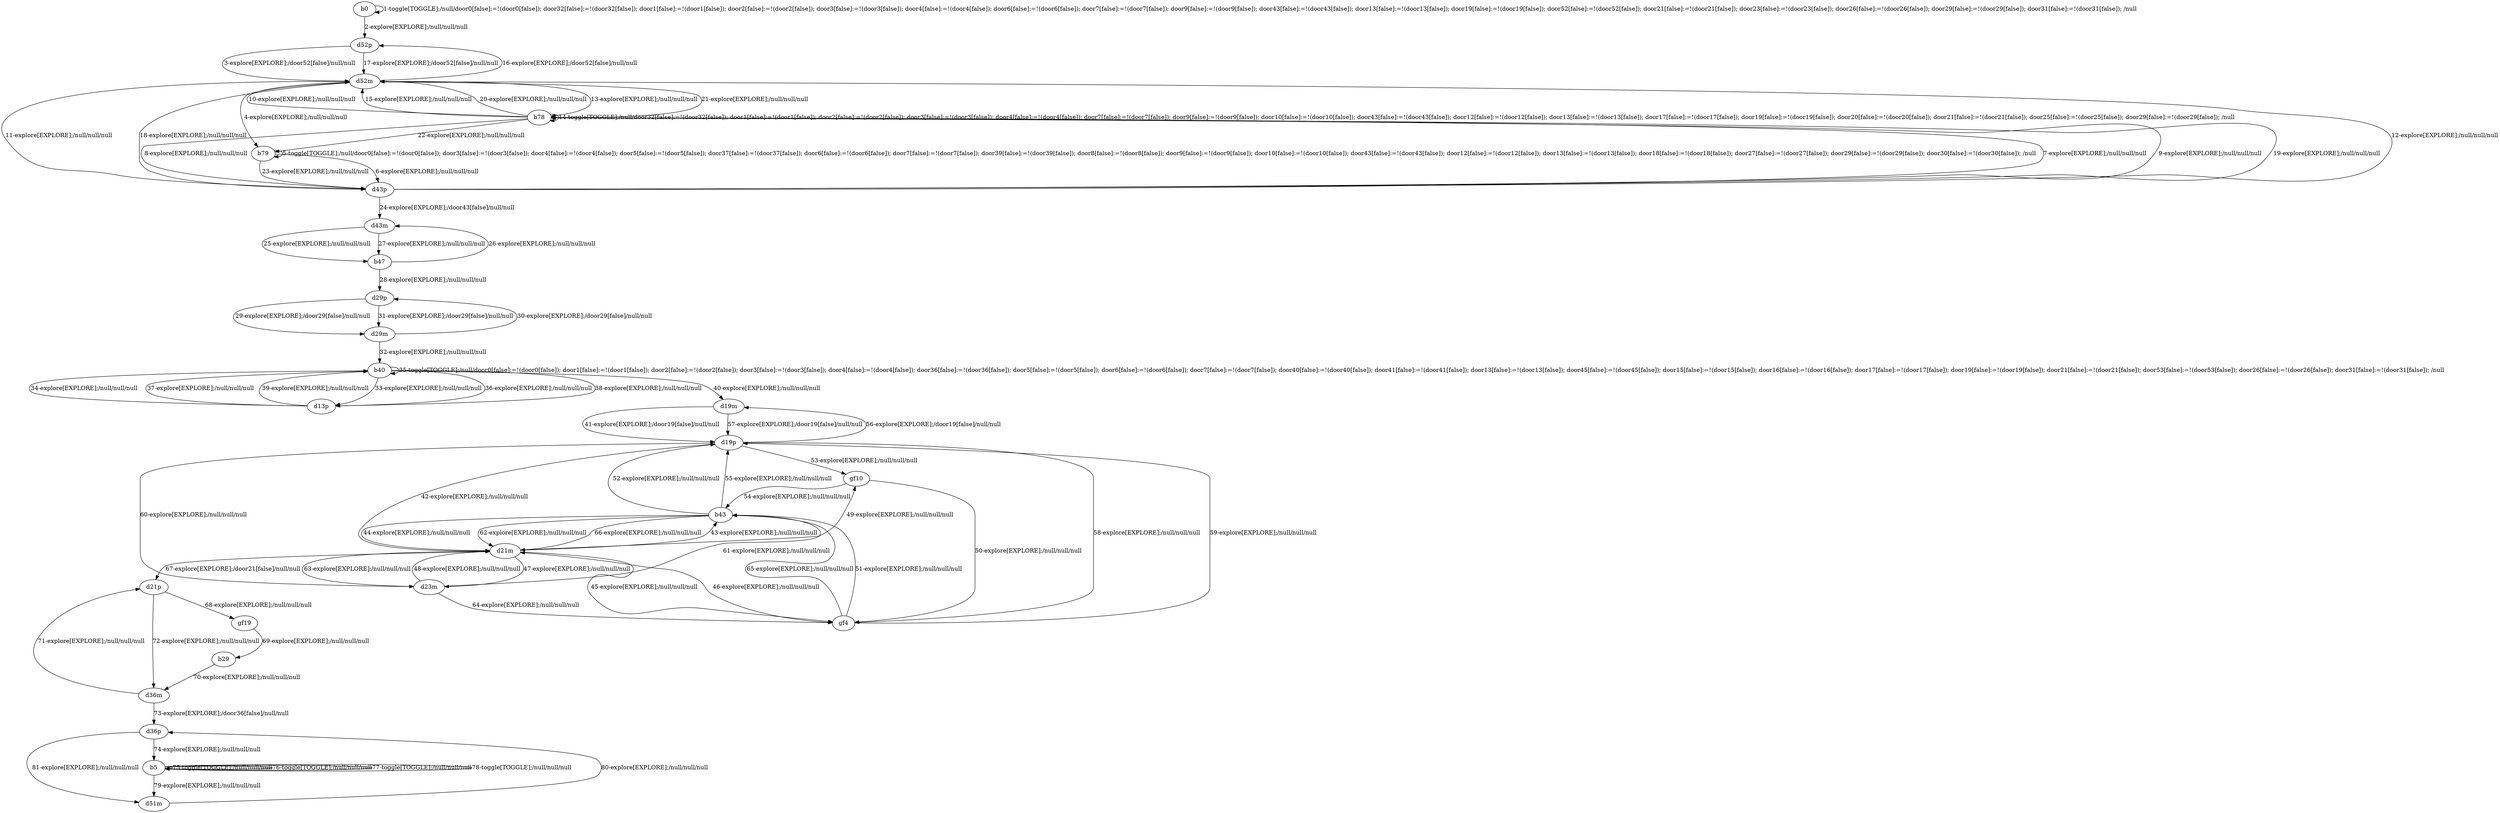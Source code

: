 # Total number of goals covered by this test: 1
# gf19 --> b29

digraph g {
"b0" -> "b0" [label = "1-toggle[TOGGLE];/null/door0[false]:=!(door0[false]); door32[false]:=!(door32[false]); door1[false]:=!(door1[false]); door2[false]:=!(door2[false]); door3[false]:=!(door3[false]); door4[false]:=!(door4[false]); door6[false]:=!(door6[false]); door7[false]:=!(door7[false]); door9[false]:=!(door9[false]); door43[false]:=!(door43[false]); door13[false]:=!(door13[false]); door19[false]:=!(door19[false]); door52[false]:=!(door52[false]); door21[false]:=!(door21[false]); door23[false]:=!(door23[false]); door26[false]:=!(door26[false]); door29[false]:=!(door29[false]); door31[false]:=!(door31[false]); /null"];
"b0" -> "d52p" [label = "2-explore[EXPLORE];/null/null/null"];
"d52p" -> "d52m" [label = "3-explore[EXPLORE];/door52[false]/null/null"];
"d52m" -> "b79" [label = "4-explore[EXPLORE];/null/null/null"];
"b79" -> "b79" [label = "5-toggle[TOGGLE];/null/door0[false]:=!(door0[false]); door3[false]:=!(door3[false]); door4[false]:=!(door4[false]); door5[false]:=!(door5[false]); door37[false]:=!(door37[false]); door6[false]:=!(door6[false]); door7[false]:=!(door7[false]); door39[false]:=!(door39[false]); door8[false]:=!(door8[false]); door9[false]:=!(door9[false]); door10[false]:=!(door10[false]); door43[false]:=!(door43[false]); door12[false]:=!(door12[false]); door13[false]:=!(door13[false]); door18[false]:=!(door18[false]); door27[false]:=!(door27[false]); door29[false]:=!(door29[false]); door30[false]:=!(door30[false]); /null"];
"b79" -> "d43p" [label = "6-explore[EXPLORE];/null/null/null"];
"d43p" -> "b78" [label = "7-explore[EXPLORE];/null/null/null"];
"b78" -> "d43p" [label = "8-explore[EXPLORE];/null/null/null"];
"d43p" -> "b78" [label = "9-explore[EXPLORE];/null/null/null"];
"b78" -> "d52m" [label = "10-explore[EXPLORE];/null/null/null"];
"d52m" -> "d43p" [label = "11-explore[EXPLORE];/null/null/null"];
"d43p" -> "d52m" [label = "12-explore[EXPLORE];/null/null/null"];
"d52m" -> "b78" [label = "13-explore[EXPLORE];/null/null/null"];
"b78" -> "b78" [label = "14-toggle[TOGGLE];/null/door32[false]:=!(door32[false]); door1[false]:=!(door1[false]); door2[false]:=!(door2[false]); door3[false]:=!(door3[false]); door4[false]:=!(door4[false]); door7[false]:=!(door7[false]); door9[false]:=!(door9[false]); door10[false]:=!(door10[false]); door43[false]:=!(door43[false]); door12[false]:=!(door12[false]); door13[false]:=!(door13[false]); door17[false]:=!(door17[false]); door19[false]:=!(door19[false]); door20[false]:=!(door20[false]); door21[false]:=!(door21[false]); door25[false]:=!(door25[false]); door29[false]:=!(door29[false]); /null"];
"b78" -> "d52m" [label = "15-explore[EXPLORE];/null/null/null"];
"d52m" -> "d52p" [label = "16-explore[EXPLORE];/door52[false]/null/null"];
"d52p" -> "d52m" [label = "17-explore[EXPLORE];/door52[false]/null/null"];
"d52m" -> "d43p" [label = "18-explore[EXPLORE];/null/null/null"];
"d43p" -> "b78" [label = "19-explore[EXPLORE];/null/null/null"];
"b78" -> "d52m" [label = "20-explore[EXPLORE];/null/null/null"];
"d52m" -> "b78" [label = "21-explore[EXPLORE];/null/null/null"];
"b78" -> "b79" [label = "22-explore[EXPLORE];/null/null/null"];
"b79" -> "d43p" [label = "23-explore[EXPLORE];/null/null/null"];
"d43p" -> "d43m" [label = "24-explore[EXPLORE];/door43[false]/null/null"];
"d43m" -> "b47" [label = "25-explore[EXPLORE];/null/null/null"];
"b47" -> "d43m" [label = "26-explore[EXPLORE];/null/null/null"];
"d43m" -> "b47" [label = "27-explore[EXPLORE];/null/null/null"];
"b47" -> "d29p" [label = "28-explore[EXPLORE];/null/null/null"];
"d29p" -> "d29m" [label = "29-explore[EXPLORE];/door29[false]/null/null"];
"d29m" -> "d29p" [label = "30-explore[EXPLORE];/door29[false]/null/null"];
"d29p" -> "d29m" [label = "31-explore[EXPLORE];/door29[false]/null/null"];
"d29m" -> "b40" [label = "32-explore[EXPLORE];/null/null/null"];
"b40" -> "d13p" [label = "33-explore[EXPLORE];/null/null/null"];
"d13p" -> "b40" [label = "34-explore[EXPLORE];/null/null/null"];
"b40" -> "b40" [label = "35-toggle[TOGGLE];/null/door0[false]:=!(door0[false]); door1[false]:=!(door1[false]); door2[false]:=!(door2[false]); door3[false]:=!(door3[false]); door4[false]:=!(door4[false]); door36[false]:=!(door36[false]); door5[false]:=!(door5[false]); door6[false]:=!(door6[false]); door7[false]:=!(door7[false]); door40[false]:=!(door40[false]); door41[false]:=!(door41[false]); door13[false]:=!(door13[false]); door45[false]:=!(door45[false]); door15[false]:=!(door15[false]); door16[false]:=!(door16[false]); door17[false]:=!(door17[false]); door19[false]:=!(door19[false]); door21[false]:=!(door21[false]); door53[false]:=!(door53[false]); door26[false]:=!(door26[false]); door31[false]:=!(door31[false]); /null"];
"b40" -> "d13p" [label = "36-explore[EXPLORE];/null/null/null"];
"d13p" -> "b40" [label = "37-explore[EXPLORE];/null/null/null"];
"b40" -> "d13p" [label = "38-explore[EXPLORE];/null/null/null"];
"d13p" -> "b40" [label = "39-explore[EXPLORE];/null/null/null"];
"b40" -> "d19m" [label = "40-explore[EXPLORE];/null/null/null"];
"d19m" -> "d19p" [label = "41-explore[EXPLORE];/door19[false]/null/null"];
"d19p" -> "d21m" [label = "42-explore[EXPLORE];/null/null/null"];
"d21m" -> "b43" [label = "43-explore[EXPLORE];/null/null/null"];
"b43" -> "d21m" [label = "44-explore[EXPLORE];/null/null/null"];
"d21m" -> "gf4" [label = "45-explore[EXPLORE];/null/null/null"];
"gf4" -> "d21m" [label = "46-explore[EXPLORE];/null/null/null"];
"d21m" -> "d23m" [label = "47-explore[EXPLORE];/null/null/null"];
"d23m" -> "d21m" [label = "48-explore[EXPLORE];/null/null/null"];
"d21m" -> "gf10" [label = "49-explore[EXPLORE];/null/null/null"];
"gf10" -> "gf4" [label = "50-explore[EXPLORE];/null/null/null"];
"gf4" -> "b43" [label = "51-explore[EXPLORE];/null/null/null"];
"b43" -> "d19p" [label = "52-explore[EXPLORE];/null/null/null"];
"d19p" -> "gf10" [label = "53-explore[EXPLORE];/null/null/null"];
"gf10" -> "b43" [label = "54-explore[EXPLORE];/null/null/null"];
"b43" -> "d19p" [label = "55-explore[EXPLORE];/null/null/null"];
"d19p" -> "d19m" [label = "56-explore[EXPLORE];/door19[false]/null/null"];
"d19m" -> "d19p" [label = "57-explore[EXPLORE];/door19[false]/null/null"];
"d19p" -> "gf4" [label = "58-explore[EXPLORE];/null/null/null"];
"gf4" -> "d19p" [label = "59-explore[EXPLORE];/null/null/null"];
"d19p" -> "d23m" [label = "60-explore[EXPLORE];/null/null/null"];
"d23m" -> "b43" [label = "61-explore[EXPLORE];/null/null/null"];
"b43" -> "d21m" [label = "62-explore[EXPLORE];/null/null/null"];
"d21m" -> "d23m" [label = "63-explore[EXPLORE];/null/null/null"];
"d23m" -> "gf4" [label = "64-explore[EXPLORE];/null/null/null"];
"gf4" -> "b43" [label = "65-explore[EXPLORE];/null/null/null"];
"b43" -> "d21m" [label = "66-explore[EXPLORE];/null/null/null"];
"d21m" -> "d21p" [label = "67-explore[EXPLORE];/door21[false]/null/null"];
"d21p" -> "gf19" [label = "68-explore[EXPLORE];/null/null/null"];
"gf19" -> "b29" [label = "69-explore[EXPLORE];/null/null/null"];
"b29" -> "d36m" [label = "70-explore[EXPLORE];/null/null/null"];
"d36m" -> "d21p" [label = "71-explore[EXPLORE];/null/null/null"];
"d21p" -> "d36m" [label = "72-explore[EXPLORE];/null/null/null"];
"d36m" -> "d36p" [label = "73-explore[EXPLORE];/door36[false]/null/null"];
"d36p" -> "b5" [label = "74-explore[EXPLORE];/null/null/null"];
"b5" -> "b5" [label = "75-toggle[TOGGLE];/null/null/null"];
"b5" -> "b5" [label = "76-toggle[TOGGLE];/null/null/null"];
"b5" -> "b5" [label = "77-toggle[TOGGLE];/null/null/null"];
"b5" -> "b5" [label = "78-toggle[TOGGLE];/null/null/null"];
"b5" -> "d51m" [label = "79-explore[EXPLORE];/null/null/null"];
"d51m" -> "d36p" [label = "80-explore[EXPLORE];/null/null/null"];
"d36p" -> "d51m" [label = "81-explore[EXPLORE];/null/null/null"];
}
